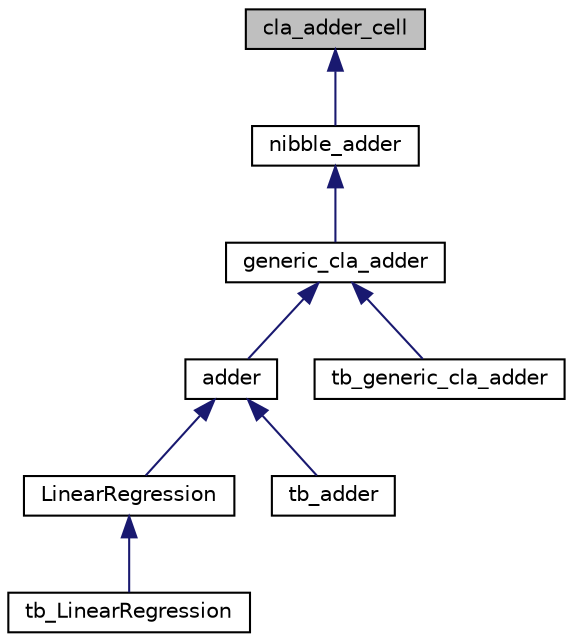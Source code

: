 digraph "cla_adder_cell"
{
  edge [fontname="Helvetica",fontsize="10",labelfontname="Helvetica",labelfontsize="10"];
  node [fontname="Helvetica",fontsize="10",shape=record];
  Node0 [label="cla_adder_cell",height=0.2,width=0.4,color="black", fillcolor="grey75", style="filled", fontcolor="black"];
  Node0 -> Node1 [dir="back",color="midnightblue",fontsize="10",style="solid",fontname="Helvetica"];
  Node1 [label="nibble_adder",height=0.2,width=0.4,color="black", fillcolor="white", style="filled",URL="$classnibble__adder.html",tooltip="Addizionatore con carry-lookahead a quattro bit.La cella somma tra loro due addendi ed un carry in in..."];
  Node1 -> Node2 [dir="back",color="midnightblue",fontsize="10",style="solid",fontname="Helvetica"];
  Node2 [label="generic_cla_adder",height=0.2,width=0.4,color="black", fillcolor="white", style="filled",URL="$classgeneric__cla__adder.html",tooltip="Adder custom con carry-lookaheadgeneric_cla_adder somma tra loro due addendi ed un carry in ingresso;..."];
  Node2 -> Node3 [dir="back",color="midnightblue",fontsize="10",style="solid",fontname="Helvetica"];
  Node3 [label="adder",height=0.2,width=0.4,color="black", fillcolor="white", style="filled",URL="$classadder.html"];
  Node3 -> Node4 [dir="back",color="midnightblue",fontsize="10",style="solid",fontname="Helvetica"];
  Node4 [label="LinearRegression",height=0.2,width=0.4,color="black", fillcolor="white", style="filled",URL="$class_linear_regression.html"];
  Node4 -> Node5 [dir="back",color="midnightblue",fontsize="10",style="solid",fontname="Helvetica"];
  Node5 [label="tb_LinearRegression",height=0.2,width=0.4,color="black", fillcolor="white", style="filled",URL="$classtb___linear_regression.html"];
  Node3 -> Node6 [dir="back",color="midnightblue",fontsize="10",style="solid",fontname="Helvetica"];
  Node6 [label="tb_adder",height=0.2,width=0.4,color="black", fillcolor="white", style="filled",URL="$classtb__adder.html"];
  Node2 -> Node7 [dir="back",color="midnightblue",fontsize="10",style="solid",fontname="Helvetica"];
  Node7 [label="tb_generic_cla_adder",height=0.2,width=0.4,color="black", fillcolor="white", style="filled",URL="$classtb__generic__cla__adder.html"];
}
